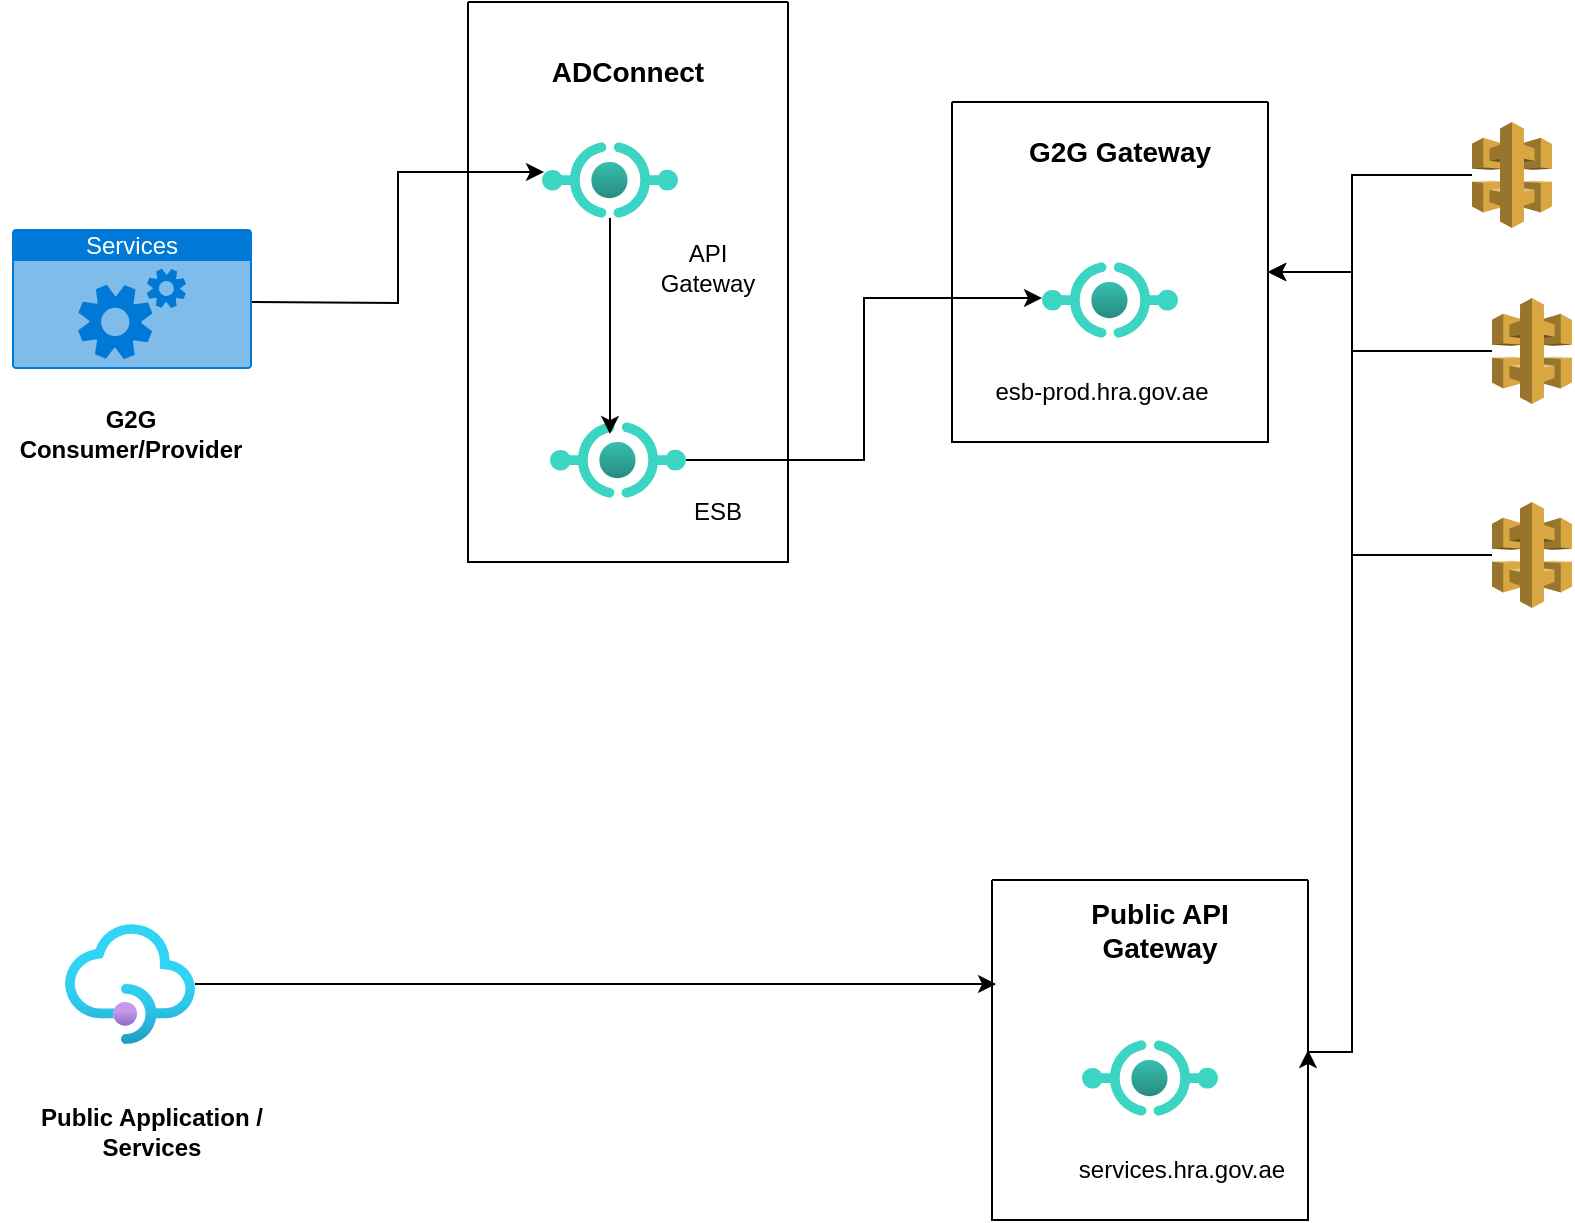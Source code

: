 <mxfile version="22.1.5" type="github">
  <diagram name="Page-1" id="5ImHIXw9c1unncVtrP42">
    <mxGraphModel dx="1674" dy="758" grid="1" gridSize="10" guides="1" tooltips="1" connect="1" arrows="1" fold="1" page="1" pageScale="1" pageWidth="850" pageHeight="1100" math="0" shadow="0">
      <root>
        <mxCell id="0" />
        <mxCell id="1" parent="0" />
        <mxCell id="2Kv4cWOwHbYVwLnxXEak-2" value="Services" style="html=1;whiteSpace=wrap;strokeColor=none;fillColor=#0079D6;labelPosition=center;verticalLabelPosition=middle;verticalAlign=top;align=center;fontSize=12;outlineConnect=0;spacingTop=-6;fontColor=#FFFFFF;sketch=0;shape=mxgraph.sitemap.services;" vertex="1" parent="1">
          <mxGeometry x="30" y="233.5" width="120" height="70" as="geometry" />
        </mxCell>
        <mxCell id="2Kv4cWOwHbYVwLnxXEak-10" value="" style="swimlane;startSize=0;" vertex="1" parent="1">
          <mxGeometry x="258" y="120" width="160" height="280" as="geometry" />
        </mxCell>
        <mxCell id="2Kv4cWOwHbYVwLnxXEak-6" value="" style="image;aspect=fixed;html=1;points=[];align=center;fontSize=12;image=img/lib/azure2/other/API_Proxy.svg;" vertex="1" parent="2Kv4cWOwHbYVwLnxXEak-10">
          <mxGeometry x="37" y="70" width="68" height="38" as="geometry" />
        </mxCell>
        <mxCell id="2Kv4cWOwHbYVwLnxXEak-7" value="" style="image;aspect=fixed;html=1;points=[];align=center;fontSize=12;image=img/lib/azure2/other/API_Proxy.svg;" vertex="1" parent="2Kv4cWOwHbYVwLnxXEak-10">
          <mxGeometry x="41" y="210" width="68" height="38" as="geometry" />
        </mxCell>
        <mxCell id="2Kv4cWOwHbYVwLnxXEak-13" style="edgeStyle=orthogonalEdgeStyle;rounded=0;orthogonalLoop=1;jettySize=auto;html=1;entryX=0.441;entryY=0.158;entryDx=0;entryDy=0;entryPerimeter=0;" edge="1" parent="2Kv4cWOwHbYVwLnxXEak-10" source="2Kv4cWOwHbYVwLnxXEak-6" target="2Kv4cWOwHbYVwLnxXEak-7">
          <mxGeometry relative="1" as="geometry" />
        </mxCell>
        <mxCell id="2Kv4cWOwHbYVwLnxXEak-24" value="&lt;b&gt;&lt;font style=&quot;font-size: 14px;&quot;&gt;ADConnect&lt;/font&gt;&lt;/b&gt;" style="text;html=1;strokeColor=none;fillColor=none;align=center;verticalAlign=middle;whiteSpace=wrap;rounded=0;" vertex="1" parent="2Kv4cWOwHbYVwLnxXEak-10">
          <mxGeometry x="20" y="20" width="120" height="30" as="geometry" />
        </mxCell>
        <mxCell id="2Kv4cWOwHbYVwLnxXEak-26" value="ESB" style="text;html=1;strokeColor=none;fillColor=none;align=center;verticalAlign=middle;whiteSpace=wrap;rounded=0;" vertex="1" parent="2Kv4cWOwHbYVwLnxXEak-10">
          <mxGeometry x="95" y="240" width="60" height="30" as="geometry" />
        </mxCell>
        <mxCell id="2Kv4cWOwHbYVwLnxXEak-15" value="" style="swimlane;startSize=0;" vertex="1" parent="1">
          <mxGeometry x="500" y="170" width="158" height="170" as="geometry" />
        </mxCell>
        <mxCell id="2Kv4cWOwHbYVwLnxXEak-16" value="" style="image;aspect=fixed;html=1;points=[];align=center;fontSize=12;image=img/lib/azure2/other/API_Proxy.svg;" vertex="1" parent="2Kv4cWOwHbYVwLnxXEak-15">
          <mxGeometry x="45" y="80" width="68" height="38" as="geometry" />
        </mxCell>
        <mxCell id="2Kv4cWOwHbYVwLnxXEak-25" value="&lt;b&gt;&lt;font style=&quot;font-size: 14px;&quot;&gt;G2G Gateway&lt;/font&gt;&lt;/b&gt;" style="text;html=1;strokeColor=none;fillColor=none;align=center;verticalAlign=middle;whiteSpace=wrap;rounded=0;" vertex="1" parent="2Kv4cWOwHbYVwLnxXEak-15">
          <mxGeometry x="18" y="10" width="132" height="30" as="geometry" />
        </mxCell>
        <mxCell id="2Kv4cWOwHbYVwLnxXEak-44" value="esb-prod.hra.gov.ae" style="text;html=1;strokeColor=none;fillColor=none;align=center;verticalAlign=middle;whiteSpace=wrap;rounded=0;" vertex="1" parent="2Kv4cWOwHbYVwLnxXEak-15">
          <mxGeometry x="20" y="130" width="110" height="30" as="geometry" />
        </mxCell>
        <mxCell id="2Kv4cWOwHbYVwLnxXEak-58" style="edgeStyle=orthogonalEdgeStyle;rounded=0;orthogonalLoop=1;jettySize=auto;html=1;entryX=1;entryY=0.5;entryDx=0;entryDy=0;" edge="1" parent="1" source="2Kv4cWOwHbYVwLnxXEak-20" target="2Kv4cWOwHbYVwLnxXEak-15">
          <mxGeometry relative="1" as="geometry">
            <Array as="points">
              <mxPoint x="700" y="295" />
              <mxPoint x="700" y="255" />
            </Array>
          </mxGeometry>
        </mxCell>
        <mxCell id="2Kv4cWOwHbYVwLnxXEak-20" value="" style="outlineConnect=0;dashed=0;verticalLabelPosition=bottom;verticalAlign=top;align=center;html=1;shape=mxgraph.aws3.api_gateway;fillColor=#D9A741;gradientColor=none;" vertex="1" parent="1">
          <mxGeometry x="770" y="268" width="40" height="53" as="geometry" />
        </mxCell>
        <mxCell id="2Kv4cWOwHbYVwLnxXEak-21" style="edgeStyle=orthogonalEdgeStyle;rounded=0;orthogonalLoop=1;jettySize=auto;html=1;entryX=0.015;entryY=0.395;entryDx=0;entryDy=0;entryPerimeter=0;" edge="1" parent="1" target="2Kv4cWOwHbYVwLnxXEak-6">
          <mxGeometry relative="1" as="geometry">
            <mxPoint x="150" y="270" as="sourcePoint" />
          </mxGeometry>
        </mxCell>
        <mxCell id="2Kv4cWOwHbYVwLnxXEak-22" style="edgeStyle=orthogonalEdgeStyle;rounded=0;orthogonalLoop=1;jettySize=auto;html=1;entryX=0;entryY=0.474;entryDx=0;entryDy=0;entryPerimeter=0;" edge="1" parent="1" source="2Kv4cWOwHbYVwLnxXEak-7" target="2Kv4cWOwHbYVwLnxXEak-16">
          <mxGeometry relative="1" as="geometry" />
        </mxCell>
        <mxCell id="2Kv4cWOwHbYVwLnxXEak-27" value="API Gateway" style="text;html=1;strokeColor=none;fillColor=none;align=center;verticalAlign=middle;whiteSpace=wrap;rounded=0;" vertex="1" parent="1">
          <mxGeometry x="348" y="238" width="60" height="30" as="geometry" />
        </mxCell>
        <mxCell id="2Kv4cWOwHbYVwLnxXEak-36" value="" style="swimlane;startSize=0;" vertex="1" parent="1">
          <mxGeometry x="520" y="559" width="158" height="170" as="geometry" />
        </mxCell>
        <mxCell id="2Kv4cWOwHbYVwLnxXEak-37" value="" style="image;aspect=fixed;html=1;points=[];align=center;fontSize=12;image=img/lib/azure2/other/API_Proxy.svg;" vertex="1" parent="2Kv4cWOwHbYVwLnxXEak-36">
          <mxGeometry x="45" y="80" width="68" height="38" as="geometry" />
        </mxCell>
        <mxCell id="2Kv4cWOwHbYVwLnxXEak-38" value="&lt;b&gt;&lt;font style=&quot;font-size: 14px;&quot;&gt;Public API Gateway&lt;/font&gt;&lt;/b&gt;" style="text;html=1;strokeColor=none;fillColor=none;align=center;verticalAlign=middle;whiteSpace=wrap;rounded=0;" vertex="1" parent="2Kv4cWOwHbYVwLnxXEak-36">
          <mxGeometry x="18" y="10" width="132" height="30" as="geometry" />
        </mxCell>
        <mxCell id="2Kv4cWOwHbYVwLnxXEak-45" value="services.hra.gov.ae" style="text;html=1;strokeColor=none;fillColor=none;align=center;verticalAlign=middle;whiteSpace=wrap;rounded=0;" vertex="1" parent="2Kv4cWOwHbYVwLnxXEak-36">
          <mxGeometry x="40" y="130" width="110" height="30" as="geometry" />
        </mxCell>
        <mxCell id="2Kv4cWOwHbYVwLnxXEak-57" style="edgeStyle=orthogonalEdgeStyle;rounded=0;orthogonalLoop=1;jettySize=auto;html=1;entryX=1;entryY=0.5;entryDx=0;entryDy=0;" edge="1" parent="1" source="2Kv4cWOwHbYVwLnxXEak-49" target="2Kv4cWOwHbYVwLnxXEak-15">
          <mxGeometry relative="1" as="geometry">
            <Array as="points">
              <mxPoint x="700" y="207" />
              <mxPoint x="700" y="255" />
            </Array>
          </mxGeometry>
        </mxCell>
        <mxCell id="2Kv4cWOwHbYVwLnxXEak-49" value="" style="outlineConnect=0;dashed=0;verticalLabelPosition=bottom;verticalAlign=top;align=center;html=1;shape=mxgraph.aws3.api_gateway;fillColor=#D9A741;gradientColor=none;" vertex="1" parent="1">
          <mxGeometry x="760" y="180" width="40" height="53" as="geometry" />
        </mxCell>
        <mxCell id="2Kv4cWOwHbYVwLnxXEak-59" style="edgeStyle=orthogonalEdgeStyle;rounded=0;orthogonalLoop=1;jettySize=auto;html=1;entryX=1;entryY=0.5;entryDx=0;entryDy=0;" edge="1" parent="1" source="2Kv4cWOwHbYVwLnxXEak-50" target="2Kv4cWOwHbYVwLnxXEak-15">
          <mxGeometry relative="1" as="geometry">
            <Array as="points">
              <mxPoint x="700" y="397" />
              <mxPoint x="700" y="255" />
            </Array>
          </mxGeometry>
        </mxCell>
        <mxCell id="2Kv4cWOwHbYVwLnxXEak-61" style="edgeStyle=orthogonalEdgeStyle;rounded=0;orthogonalLoop=1;jettySize=auto;html=1;entryX=1;entryY=0.5;entryDx=0;entryDy=0;" edge="1" parent="1" source="2Kv4cWOwHbYVwLnxXEak-50" target="2Kv4cWOwHbYVwLnxXEak-36">
          <mxGeometry relative="1" as="geometry">
            <Array as="points">
              <mxPoint x="700" y="397" />
              <mxPoint x="700" y="645" />
            </Array>
          </mxGeometry>
        </mxCell>
        <mxCell id="2Kv4cWOwHbYVwLnxXEak-50" value="" style="outlineConnect=0;dashed=0;verticalLabelPosition=bottom;verticalAlign=top;align=center;html=1;shape=mxgraph.aws3.api_gateway;fillColor=#D9A741;gradientColor=none;" vertex="1" parent="1">
          <mxGeometry x="770" y="370" width="40" height="53" as="geometry" />
        </mxCell>
        <mxCell id="2Kv4cWOwHbYVwLnxXEak-63" value="" style="image;aspect=fixed;html=1;points=[];align=center;fontSize=12;image=img/lib/azure2/app_services/API_Management_Services.svg;" vertex="1" parent="1">
          <mxGeometry x="56.5" y="581" width="65" height="60" as="geometry" />
        </mxCell>
        <mxCell id="2Kv4cWOwHbYVwLnxXEak-64" style="edgeStyle=orthogonalEdgeStyle;rounded=0;orthogonalLoop=1;jettySize=auto;html=1;entryX=0.013;entryY=0.306;entryDx=0;entryDy=0;entryPerimeter=0;" edge="1" parent="1" source="2Kv4cWOwHbYVwLnxXEak-63" target="2Kv4cWOwHbYVwLnxXEak-36">
          <mxGeometry relative="1" as="geometry" />
        </mxCell>
        <mxCell id="2Kv4cWOwHbYVwLnxXEak-65" value="&lt;b&gt;G2G Consumer/Provider&lt;/b&gt;" style="text;html=1;strokeColor=none;fillColor=none;align=center;verticalAlign=middle;whiteSpace=wrap;rounded=0;" vertex="1" parent="1">
          <mxGeometry x="24" y="321" width="131" height="30" as="geometry" />
        </mxCell>
        <mxCell id="2Kv4cWOwHbYVwLnxXEak-66" value="&lt;b&gt;Public Application / Services&lt;/b&gt;" style="text;html=1;strokeColor=none;fillColor=none;align=center;verticalAlign=middle;whiteSpace=wrap;rounded=0;" vertex="1" parent="1">
          <mxGeometry x="40" y="670" width="120" height="30" as="geometry" />
        </mxCell>
      </root>
    </mxGraphModel>
  </diagram>
</mxfile>
